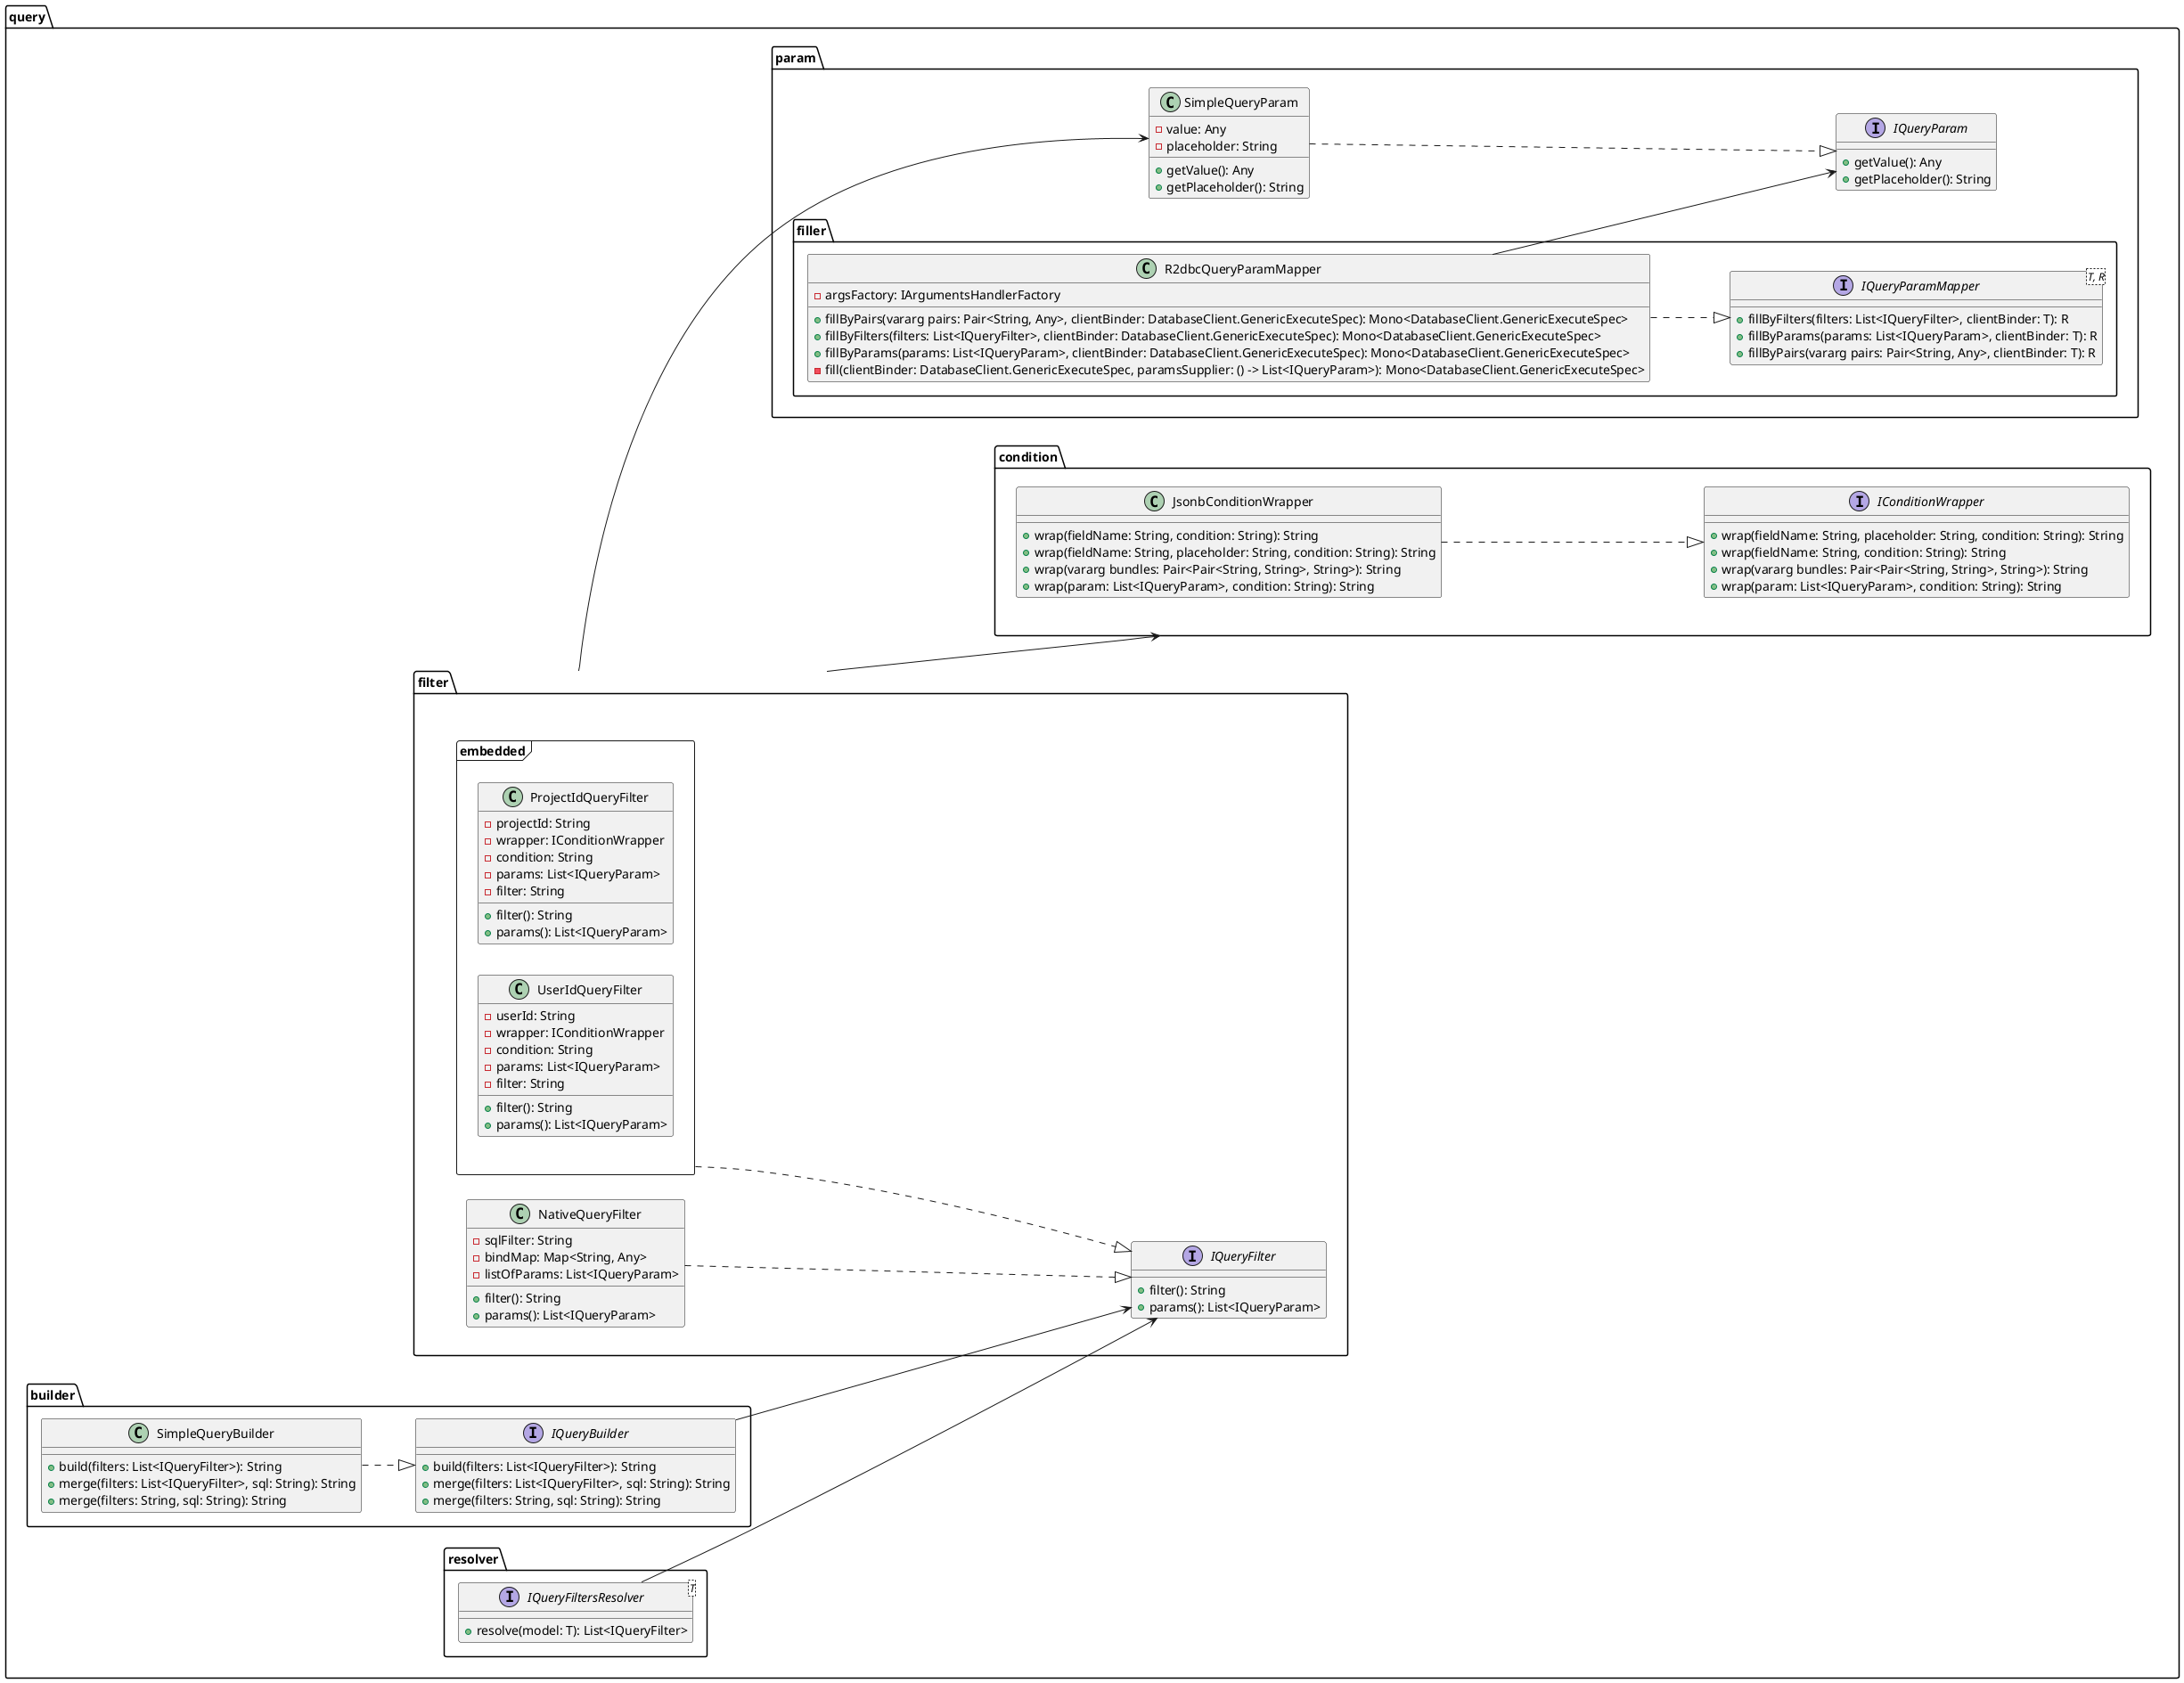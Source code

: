 @startuml
left to right direction

package query {
    package builder {
        interface IQueryBuilder {
            +build(filters: List<IQueryFilter>): String
            +merge(filters: List<IQueryFilter>, sql: String): String
            +merge(filters: String, sql: String): String
        }

        class SimpleQueryBuilder {
            +build(filters: List<IQueryFilter>): String
            +merge(filters: List<IQueryFilter>, sql: String): String
            +merge(filters: String, sql: String): String
        }

        SimpleQueryBuilder ..|> IQueryBuilder
    }

    package condition {
        interface IConditionWrapper {
            +wrap(fieldName: String, placeholder: String, condition: String): String
            +wrap(fieldName: String, condition: String): String
            +wrap(vararg bundles: Pair<Pair<String, String>, String>): String
            +wrap(param: List<IQueryParam>, condition: String): String
        }

        class JsonbConditionWrapper {
            +wrap(fieldName: String, condition: String): String
            +wrap(fieldName: String, placeholder: String, condition: String): String
            +wrap(vararg bundles: Pair<Pair<String, String>, String>): String
            +wrap(param: List<IQueryParam>, condition: String): String
        }

        JsonbConditionWrapper ..|> IConditionWrapper
    }

    package filter {
        interface IQueryFilter {
            +filter(): String
            +params(): List<IQueryParam>
        }
        together {

        class NativeQueryFilter {
            -sqlFilter: String
            -bindMap: Map<String, Any>
            -listOfParams: List<IQueryParam>
            +filter(): String
            +params(): List<IQueryParam>
        }

        NativeQueryFilter ..|> IQueryFilter
        frame embedded {
            class ProjectIdQueryFilter {
                -projectId: String
                -wrapper: IConditionWrapper
                -condition: String
                -params: List<IQueryParam>
                -filter: String
                +filter(): String
                +params(): List<IQueryParam>
            }

            class UserIdQueryFilter {
                -userId: String
                -wrapper: IConditionWrapper
                -condition: String
                -params: List<IQueryParam>
                -filter: String
                +filter(): String
                +params(): List<IQueryParam>
            }
        }
        embedded ..|> IQueryFilter
        }
    }

    package param {
        together {
            interface IQueryParam {
                +getValue(): Any
                +getPlaceholder(): String
            }

            class SimpleQueryParam {
                -value: Any
                -placeholder: String
                +getValue(): Any
                +getPlaceholder(): String
            }
        }

        SimpleQueryParam ..|> IQueryParam

        package filler {
            interface IQueryParamMapper<T, R> {
                +fillByFilters(filters: List<IQueryFilter>, clientBinder: T): R
                +fillByParams(params: List<IQueryParam>, clientBinder: T): R
                +fillByPairs(vararg pairs: Pair<String, Any>, clientBinder: T): R
            }
            
            class R2dbcQueryParamMapper {
                -argsFactory: IArgumentsHandlerFactory
                +fillByPairs(vararg pairs: Pair<String, Any>, clientBinder: DatabaseClient.GenericExecuteSpec): Mono<DatabaseClient.GenericExecuteSpec>
                +fillByFilters(filters: List<IQueryFilter>, clientBinder: DatabaseClient.GenericExecuteSpec): Mono<DatabaseClient.GenericExecuteSpec>
                +fillByParams(params: List<IQueryParam>, clientBinder: DatabaseClient.GenericExecuteSpec): Mono<DatabaseClient.GenericExecuteSpec>
                -fill(clientBinder: DatabaseClient.GenericExecuteSpec, paramsSupplier: () -> List<IQueryParam>): Mono<DatabaseClient.GenericExecuteSpec>
            }
            R2dbcQueryParamMapper --> IQueryParam
            R2dbcQueryParamMapper ..|> IQueryParamMapper
        }
    }

    package resolver {
        interface IQueryFiltersResolver<T> {
            +resolve(model: T): List<IQueryFilter>
        }

        IQueryFiltersResolver --> IQueryFilter
    }
}

IQueryBuilder --> IQueryFilter
filter --> SimpleQueryParam
filter --> condition
@enduml